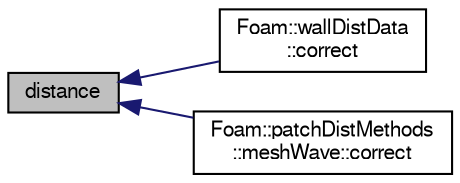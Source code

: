 digraph "distance"
{
  bgcolor="transparent";
  edge [fontname="FreeSans",fontsize="10",labelfontname="FreeSans",labelfontsize="10"];
  node [fontname="FreeSans",fontsize="10",shape=record];
  rankdir="LR";
  Node1 [label="distance",height=0.2,width=0.4,color="black", fillcolor="grey75", style="filled" fontcolor="black"];
  Node1 -> Node2 [dir="back",color="midnightblue",fontsize="10",style="solid",fontname="FreeSans"];
  Node2 [label="Foam::wallDistData\l::correct",height=0.2,width=0.4,color="black",URL="$a02759.html#a3ae44b28050c3aa494c1d8e18cf618c1",tooltip="Correct for mesh geom/topo changes. "];
  Node1 -> Node3 [dir="back",color="midnightblue",fontsize="10",style="solid",fontname="FreeSans"];
  Node3 [label="Foam::patchDistMethods\l::meshWave::correct",height=0.2,width=0.4,color="black",URL="$a01437.html#a612bb420e07dbe61608dafebdebbaf8a",tooltip="Correct the given distance-to-patch and normal-to-patch fields. "];
}
